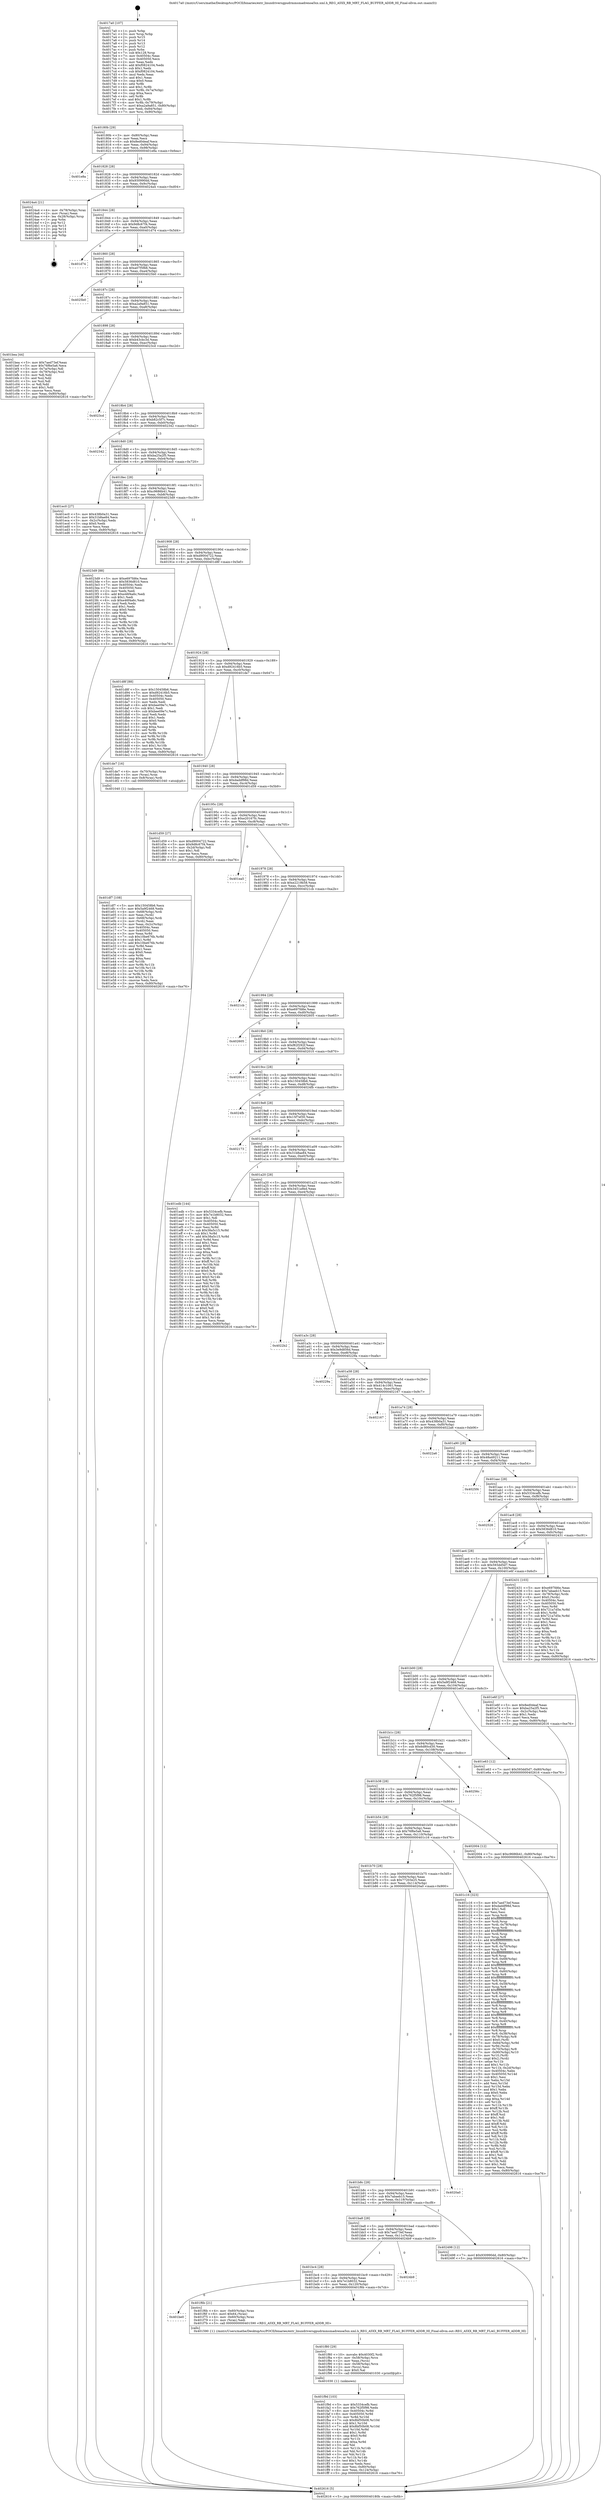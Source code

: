digraph "0x4017a0" {
  label = "0x4017a0 (/mnt/c/Users/mathe/Desktop/tcc/POCII/binaries/extr_linuxdriversgpudrmmsmadrenoa5xx.xml.h_REG_A5XX_RB_MRT_FLAG_BUFFER_ADDR_HI_Final-ollvm.out::main(0))"
  labelloc = "t"
  node[shape=record]

  Entry [label="",width=0.3,height=0.3,shape=circle,fillcolor=black,style=filled]
  "0x40180b" [label="{
     0x40180b [29]\l
     | [instrs]\l
     &nbsp;&nbsp;0x40180b \<+3\>: mov -0x80(%rbp),%eax\l
     &nbsp;&nbsp;0x40180e \<+2\>: mov %eax,%ecx\l
     &nbsp;&nbsp;0x401810 \<+6\>: sub $0x8ed0deaf,%ecx\l
     &nbsp;&nbsp;0x401816 \<+6\>: mov %eax,-0x94(%rbp)\l
     &nbsp;&nbsp;0x40181c \<+6\>: mov %ecx,-0x98(%rbp)\l
     &nbsp;&nbsp;0x401822 \<+6\>: je 0000000000401e8a \<main+0x6ea\>\l
  }"]
  "0x401e8a" [label="{
     0x401e8a\l
  }", style=dashed]
  "0x401828" [label="{
     0x401828 [28]\l
     | [instrs]\l
     &nbsp;&nbsp;0x401828 \<+5\>: jmp 000000000040182d \<main+0x8d\>\l
     &nbsp;&nbsp;0x40182d \<+6\>: mov -0x94(%rbp),%eax\l
     &nbsp;&nbsp;0x401833 \<+5\>: sub $0x930990dd,%eax\l
     &nbsp;&nbsp;0x401838 \<+6\>: mov %eax,-0x9c(%rbp)\l
     &nbsp;&nbsp;0x40183e \<+6\>: je 00000000004024a4 \<main+0xd04\>\l
  }"]
  Exit [label="",width=0.3,height=0.3,shape=circle,fillcolor=black,style=filled,peripheries=2]
  "0x4024a4" [label="{
     0x4024a4 [21]\l
     | [instrs]\l
     &nbsp;&nbsp;0x4024a4 \<+4\>: mov -0x78(%rbp),%rax\l
     &nbsp;&nbsp;0x4024a8 \<+2\>: mov (%rax),%eax\l
     &nbsp;&nbsp;0x4024aa \<+4\>: lea -0x28(%rbp),%rsp\l
     &nbsp;&nbsp;0x4024ae \<+1\>: pop %rbx\l
     &nbsp;&nbsp;0x4024af \<+2\>: pop %r12\l
     &nbsp;&nbsp;0x4024b1 \<+2\>: pop %r13\l
     &nbsp;&nbsp;0x4024b3 \<+2\>: pop %r14\l
     &nbsp;&nbsp;0x4024b5 \<+2\>: pop %r15\l
     &nbsp;&nbsp;0x4024b7 \<+1\>: pop %rbp\l
     &nbsp;&nbsp;0x4024b8 \<+1\>: ret\l
  }"]
  "0x401844" [label="{
     0x401844 [28]\l
     | [instrs]\l
     &nbsp;&nbsp;0x401844 \<+5\>: jmp 0000000000401849 \<main+0xa9\>\l
     &nbsp;&nbsp;0x401849 \<+6\>: mov -0x94(%rbp),%eax\l
     &nbsp;&nbsp;0x40184f \<+5\>: sub $0x9d8c67f4,%eax\l
     &nbsp;&nbsp;0x401854 \<+6\>: mov %eax,-0xa0(%rbp)\l
     &nbsp;&nbsp;0x40185a \<+6\>: je 0000000000401d74 \<main+0x5d4\>\l
  }"]
  "0x401f9d" [label="{
     0x401f9d [103]\l
     | [instrs]\l
     &nbsp;&nbsp;0x401f9d \<+5\>: mov $0x5334cefb,%esi\l
     &nbsp;&nbsp;0x401fa2 \<+5\>: mov $0x762f5f98,%edx\l
     &nbsp;&nbsp;0x401fa7 \<+8\>: mov 0x40504c,%r8d\l
     &nbsp;&nbsp;0x401faf \<+8\>: mov 0x405050,%r9d\l
     &nbsp;&nbsp;0x401fb7 \<+3\>: mov %r8d,%r10d\l
     &nbsp;&nbsp;0x401fba \<+7\>: sub $0x8bf50b08,%r10d\l
     &nbsp;&nbsp;0x401fc1 \<+4\>: sub $0x1,%r10d\l
     &nbsp;&nbsp;0x401fc5 \<+7\>: add $0x8bf50b08,%r10d\l
     &nbsp;&nbsp;0x401fcc \<+4\>: imul %r10d,%r8d\l
     &nbsp;&nbsp;0x401fd0 \<+4\>: and $0x1,%r8d\l
     &nbsp;&nbsp;0x401fd4 \<+4\>: cmp $0x0,%r8d\l
     &nbsp;&nbsp;0x401fd8 \<+4\>: sete %r11b\l
     &nbsp;&nbsp;0x401fdc \<+4\>: cmp $0xa,%r9d\l
     &nbsp;&nbsp;0x401fe0 \<+3\>: setl %bl\l
     &nbsp;&nbsp;0x401fe3 \<+3\>: mov %r11b,%r14b\l
     &nbsp;&nbsp;0x401fe6 \<+3\>: and %bl,%r14b\l
     &nbsp;&nbsp;0x401fe9 \<+3\>: xor %bl,%r11b\l
     &nbsp;&nbsp;0x401fec \<+3\>: or %r11b,%r14b\l
     &nbsp;&nbsp;0x401fef \<+4\>: test $0x1,%r14b\l
     &nbsp;&nbsp;0x401ff3 \<+3\>: cmovne %edx,%esi\l
     &nbsp;&nbsp;0x401ff6 \<+3\>: mov %esi,-0x80(%rbp)\l
     &nbsp;&nbsp;0x401ff9 \<+6\>: mov %eax,-0x124(%rbp)\l
     &nbsp;&nbsp;0x401fff \<+5\>: jmp 0000000000402616 \<main+0xe76\>\l
  }"]
  "0x401d74" [label="{
     0x401d74\l
  }", style=dashed]
  "0x401860" [label="{
     0x401860 [28]\l
     | [instrs]\l
     &nbsp;&nbsp;0x401860 \<+5\>: jmp 0000000000401865 \<main+0xc5\>\l
     &nbsp;&nbsp;0x401865 \<+6\>: mov -0x94(%rbp),%eax\l
     &nbsp;&nbsp;0x40186b \<+5\>: sub $0xa07f5fb6,%eax\l
     &nbsp;&nbsp;0x401870 \<+6\>: mov %eax,-0xa4(%rbp)\l
     &nbsp;&nbsp;0x401876 \<+6\>: je 00000000004025b0 \<main+0xe10\>\l
  }"]
  "0x401f80" [label="{
     0x401f80 [29]\l
     | [instrs]\l
     &nbsp;&nbsp;0x401f80 \<+10\>: movabs $0x4030f2,%rdi\l
     &nbsp;&nbsp;0x401f8a \<+4\>: mov -0x58(%rbp),%rcx\l
     &nbsp;&nbsp;0x401f8e \<+2\>: mov %eax,(%rcx)\l
     &nbsp;&nbsp;0x401f90 \<+4\>: mov -0x58(%rbp),%rcx\l
     &nbsp;&nbsp;0x401f94 \<+2\>: mov (%rcx),%esi\l
     &nbsp;&nbsp;0x401f96 \<+2\>: mov $0x0,%al\l
     &nbsp;&nbsp;0x401f98 \<+5\>: call 0000000000401030 \<printf@plt\>\l
     | [calls]\l
     &nbsp;&nbsp;0x401030 \{1\} (unknown)\l
  }"]
  "0x4025b0" [label="{
     0x4025b0\l
  }", style=dashed]
  "0x40187c" [label="{
     0x40187c [28]\l
     | [instrs]\l
     &nbsp;&nbsp;0x40187c \<+5\>: jmp 0000000000401881 \<main+0xe1\>\l
     &nbsp;&nbsp;0x401881 \<+6\>: mov -0x94(%rbp),%eax\l
     &nbsp;&nbsp;0x401887 \<+5\>: sub $0xa2a9a851,%eax\l
     &nbsp;&nbsp;0x40188c \<+6\>: mov %eax,-0xa8(%rbp)\l
     &nbsp;&nbsp;0x401892 \<+6\>: je 0000000000401bea \<main+0x44a\>\l
  }"]
  "0x401be0" [label="{
     0x401be0\l
  }", style=dashed]
  "0x401bea" [label="{
     0x401bea [44]\l
     | [instrs]\l
     &nbsp;&nbsp;0x401bea \<+5\>: mov $0x7aed73ef,%eax\l
     &nbsp;&nbsp;0x401bef \<+5\>: mov $0x76f6e5a6,%ecx\l
     &nbsp;&nbsp;0x401bf4 \<+3\>: mov -0x7a(%rbp),%dl\l
     &nbsp;&nbsp;0x401bf7 \<+4\>: mov -0x79(%rbp),%sil\l
     &nbsp;&nbsp;0x401bfb \<+3\>: mov %dl,%dil\l
     &nbsp;&nbsp;0x401bfe \<+3\>: and %sil,%dil\l
     &nbsp;&nbsp;0x401c01 \<+3\>: xor %sil,%dl\l
     &nbsp;&nbsp;0x401c04 \<+3\>: or %dl,%dil\l
     &nbsp;&nbsp;0x401c07 \<+4\>: test $0x1,%dil\l
     &nbsp;&nbsp;0x401c0b \<+3\>: cmovne %ecx,%eax\l
     &nbsp;&nbsp;0x401c0e \<+3\>: mov %eax,-0x80(%rbp)\l
     &nbsp;&nbsp;0x401c11 \<+5\>: jmp 0000000000402616 \<main+0xe76\>\l
  }"]
  "0x401898" [label="{
     0x401898 [28]\l
     | [instrs]\l
     &nbsp;&nbsp;0x401898 \<+5\>: jmp 000000000040189d \<main+0xfd\>\l
     &nbsp;&nbsp;0x40189d \<+6\>: mov -0x94(%rbp),%eax\l
     &nbsp;&nbsp;0x4018a3 \<+5\>: sub $0xb43cbc3d,%eax\l
     &nbsp;&nbsp;0x4018a8 \<+6\>: mov %eax,-0xac(%rbp)\l
     &nbsp;&nbsp;0x4018ae \<+6\>: je 00000000004023cd \<main+0xc2d\>\l
  }"]
  "0x402616" [label="{
     0x402616 [5]\l
     | [instrs]\l
     &nbsp;&nbsp;0x402616 \<+5\>: jmp 000000000040180b \<main+0x6b\>\l
  }"]
  "0x4017a0" [label="{
     0x4017a0 [107]\l
     | [instrs]\l
     &nbsp;&nbsp;0x4017a0 \<+1\>: push %rbp\l
     &nbsp;&nbsp;0x4017a1 \<+3\>: mov %rsp,%rbp\l
     &nbsp;&nbsp;0x4017a4 \<+2\>: push %r15\l
     &nbsp;&nbsp;0x4017a6 \<+2\>: push %r14\l
     &nbsp;&nbsp;0x4017a8 \<+2\>: push %r13\l
     &nbsp;&nbsp;0x4017aa \<+2\>: push %r12\l
     &nbsp;&nbsp;0x4017ac \<+1\>: push %rbx\l
     &nbsp;&nbsp;0x4017ad \<+7\>: sub $0x128,%rsp\l
     &nbsp;&nbsp;0x4017b4 \<+7\>: mov 0x40504c,%eax\l
     &nbsp;&nbsp;0x4017bb \<+7\>: mov 0x405050,%ecx\l
     &nbsp;&nbsp;0x4017c2 \<+2\>: mov %eax,%edx\l
     &nbsp;&nbsp;0x4017c4 \<+6\>: add $0xf0824104,%edx\l
     &nbsp;&nbsp;0x4017ca \<+3\>: sub $0x1,%edx\l
     &nbsp;&nbsp;0x4017cd \<+6\>: sub $0xf0824104,%edx\l
     &nbsp;&nbsp;0x4017d3 \<+3\>: imul %edx,%eax\l
     &nbsp;&nbsp;0x4017d6 \<+3\>: and $0x1,%eax\l
     &nbsp;&nbsp;0x4017d9 \<+3\>: cmp $0x0,%eax\l
     &nbsp;&nbsp;0x4017dc \<+4\>: sete %r8b\l
     &nbsp;&nbsp;0x4017e0 \<+4\>: and $0x1,%r8b\l
     &nbsp;&nbsp;0x4017e4 \<+4\>: mov %r8b,-0x7a(%rbp)\l
     &nbsp;&nbsp;0x4017e8 \<+3\>: cmp $0xa,%ecx\l
     &nbsp;&nbsp;0x4017eb \<+4\>: setl %r8b\l
     &nbsp;&nbsp;0x4017ef \<+4\>: and $0x1,%r8b\l
     &nbsp;&nbsp;0x4017f3 \<+4\>: mov %r8b,-0x79(%rbp)\l
     &nbsp;&nbsp;0x4017f7 \<+7\>: movl $0xa2a9a851,-0x80(%rbp)\l
     &nbsp;&nbsp;0x4017fe \<+6\>: mov %edi,-0x84(%rbp)\l
     &nbsp;&nbsp;0x401804 \<+7\>: mov %rsi,-0x90(%rbp)\l
  }"]
  "0x401f6b" [label="{
     0x401f6b [21]\l
     | [instrs]\l
     &nbsp;&nbsp;0x401f6b \<+4\>: mov -0x60(%rbp),%rax\l
     &nbsp;&nbsp;0x401f6f \<+6\>: movl $0x64,(%rax)\l
     &nbsp;&nbsp;0x401f75 \<+4\>: mov -0x60(%rbp),%rax\l
     &nbsp;&nbsp;0x401f79 \<+2\>: mov (%rax),%edi\l
     &nbsp;&nbsp;0x401f7b \<+5\>: call 0000000000401590 \<REG_A5XX_RB_MRT_FLAG_BUFFER_ADDR_HI\>\l
     | [calls]\l
     &nbsp;&nbsp;0x401590 \{1\} (/mnt/c/Users/mathe/Desktop/tcc/POCII/binaries/extr_linuxdriversgpudrmmsmadrenoa5xx.xml.h_REG_A5XX_RB_MRT_FLAG_BUFFER_ADDR_HI_Final-ollvm.out::REG_A5XX_RB_MRT_FLAG_BUFFER_ADDR_HI)\l
  }"]
  "0x4023cd" [label="{
     0x4023cd\l
  }", style=dashed]
  "0x4018b4" [label="{
     0x4018b4 [28]\l
     | [instrs]\l
     &nbsp;&nbsp;0x4018b4 \<+5\>: jmp 00000000004018b9 \<main+0x119\>\l
     &nbsp;&nbsp;0x4018b9 \<+6\>: mov -0x94(%rbp),%eax\l
     &nbsp;&nbsp;0x4018bf \<+5\>: sub $0xb82c5f7c,%eax\l
     &nbsp;&nbsp;0x4018c4 \<+6\>: mov %eax,-0xb0(%rbp)\l
     &nbsp;&nbsp;0x4018ca \<+6\>: je 0000000000402342 \<main+0xba2\>\l
  }"]
  "0x401bc4" [label="{
     0x401bc4 [28]\l
     | [instrs]\l
     &nbsp;&nbsp;0x401bc4 \<+5\>: jmp 0000000000401bc9 \<main+0x429\>\l
     &nbsp;&nbsp;0x401bc9 \<+6\>: mov -0x94(%rbp),%eax\l
     &nbsp;&nbsp;0x401bcf \<+5\>: sub $0x7e1b8032,%eax\l
     &nbsp;&nbsp;0x401bd4 \<+6\>: mov %eax,-0x120(%rbp)\l
     &nbsp;&nbsp;0x401bda \<+6\>: je 0000000000401f6b \<main+0x7cb\>\l
  }"]
  "0x402342" [label="{
     0x402342\l
  }", style=dashed]
  "0x4018d0" [label="{
     0x4018d0 [28]\l
     | [instrs]\l
     &nbsp;&nbsp;0x4018d0 \<+5\>: jmp 00000000004018d5 \<main+0x135\>\l
     &nbsp;&nbsp;0x4018d5 \<+6\>: mov -0x94(%rbp),%eax\l
     &nbsp;&nbsp;0x4018db \<+5\>: sub $0xba25a2f5,%eax\l
     &nbsp;&nbsp;0x4018e0 \<+6\>: mov %eax,-0xb4(%rbp)\l
     &nbsp;&nbsp;0x4018e6 \<+6\>: je 0000000000401ec0 \<main+0x720\>\l
  }"]
  "0x4024b9" [label="{
     0x4024b9\l
  }", style=dashed]
  "0x401ec0" [label="{
     0x401ec0 [27]\l
     | [instrs]\l
     &nbsp;&nbsp;0x401ec0 \<+5\>: mov $0x438b0a31,%eax\l
     &nbsp;&nbsp;0x401ec5 \<+5\>: mov $0x31b8ae84,%ecx\l
     &nbsp;&nbsp;0x401eca \<+3\>: mov -0x2c(%rbp),%edx\l
     &nbsp;&nbsp;0x401ecd \<+3\>: cmp $0x0,%edx\l
     &nbsp;&nbsp;0x401ed0 \<+3\>: cmove %ecx,%eax\l
     &nbsp;&nbsp;0x401ed3 \<+3\>: mov %eax,-0x80(%rbp)\l
     &nbsp;&nbsp;0x401ed6 \<+5\>: jmp 0000000000402616 \<main+0xe76\>\l
  }"]
  "0x4018ec" [label="{
     0x4018ec [28]\l
     | [instrs]\l
     &nbsp;&nbsp;0x4018ec \<+5\>: jmp 00000000004018f1 \<main+0x151\>\l
     &nbsp;&nbsp;0x4018f1 \<+6\>: mov -0x94(%rbp),%eax\l
     &nbsp;&nbsp;0x4018f7 \<+5\>: sub $0xc9686b41,%eax\l
     &nbsp;&nbsp;0x4018fc \<+6\>: mov %eax,-0xb8(%rbp)\l
     &nbsp;&nbsp;0x401902 \<+6\>: je 00000000004023d9 \<main+0xc39\>\l
  }"]
  "0x401ba8" [label="{
     0x401ba8 [28]\l
     | [instrs]\l
     &nbsp;&nbsp;0x401ba8 \<+5\>: jmp 0000000000401bad \<main+0x40d\>\l
     &nbsp;&nbsp;0x401bad \<+6\>: mov -0x94(%rbp),%eax\l
     &nbsp;&nbsp;0x401bb3 \<+5\>: sub $0x7aed73ef,%eax\l
     &nbsp;&nbsp;0x401bb8 \<+6\>: mov %eax,-0x11c(%rbp)\l
     &nbsp;&nbsp;0x401bbe \<+6\>: je 00000000004024b9 \<main+0xd19\>\l
  }"]
  "0x4023d9" [label="{
     0x4023d9 [88]\l
     | [instrs]\l
     &nbsp;&nbsp;0x4023d9 \<+5\>: mov $0xe697fd6e,%eax\l
     &nbsp;&nbsp;0x4023de \<+5\>: mov $0x5836d810,%ecx\l
     &nbsp;&nbsp;0x4023e3 \<+7\>: mov 0x40504c,%edx\l
     &nbsp;&nbsp;0x4023ea \<+7\>: mov 0x405050,%esi\l
     &nbsp;&nbsp;0x4023f1 \<+2\>: mov %edx,%edi\l
     &nbsp;&nbsp;0x4023f3 \<+6\>: add $0xe46f4a6c,%edi\l
     &nbsp;&nbsp;0x4023f9 \<+3\>: sub $0x1,%edi\l
     &nbsp;&nbsp;0x4023fc \<+6\>: sub $0xe46f4a6c,%edi\l
     &nbsp;&nbsp;0x402402 \<+3\>: imul %edi,%edx\l
     &nbsp;&nbsp;0x402405 \<+3\>: and $0x1,%edx\l
     &nbsp;&nbsp;0x402408 \<+3\>: cmp $0x0,%edx\l
     &nbsp;&nbsp;0x40240b \<+4\>: sete %r8b\l
     &nbsp;&nbsp;0x40240f \<+3\>: cmp $0xa,%esi\l
     &nbsp;&nbsp;0x402412 \<+4\>: setl %r9b\l
     &nbsp;&nbsp;0x402416 \<+3\>: mov %r8b,%r10b\l
     &nbsp;&nbsp;0x402419 \<+3\>: and %r9b,%r10b\l
     &nbsp;&nbsp;0x40241c \<+3\>: xor %r9b,%r8b\l
     &nbsp;&nbsp;0x40241f \<+3\>: or %r8b,%r10b\l
     &nbsp;&nbsp;0x402422 \<+4\>: test $0x1,%r10b\l
     &nbsp;&nbsp;0x402426 \<+3\>: cmovne %ecx,%eax\l
     &nbsp;&nbsp;0x402429 \<+3\>: mov %eax,-0x80(%rbp)\l
     &nbsp;&nbsp;0x40242c \<+5\>: jmp 0000000000402616 \<main+0xe76\>\l
  }"]
  "0x401908" [label="{
     0x401908 [28]\l
     | [instrs]\l
     &nbsp;&nbsp;0x401908 \<+5\>: jmp 000000000040190d \<main+0x16d\>\l
     &nbsp;&nbsp;0x40190d \<+6\>: mov -0x94(%rbp),%eax\l
     &nbsp;&nbsp;0x401913 \<+5\>: sub $0xd9004722,%eax\l
     &nbsp;&nbsp;0x401918 \<+6\>: mov %eax,-0xbc(%rbp)\l
     &nbsp;&nbsp;0x40191e \<+6\>: je 0000000000401d8f \<main+0x5ef\>\l
  }"]
  "0x402498" [label="{
     0x402498 [12]\l
     | [instrs]\l
     &nbsp;&nbsp;0x402498 \<+7\>: movl $0x930990dd,-0x80(%rbp)\l
     &nbsp;&nbsp;0x40249f \<+5\>: jmp 0000000000402616 \<main+0xe76\>\l
  }"]
  "0x401d8f" [label="{
     0x401d8f [88]\l
     | [instrs]\l
     &nbsp;&nbsp;0x401d8f \<+5\>: mov $0x150458b6,%eax\l
     &nbsp;&nbsp;0x401d94 \<+5\>: mov $0xd92416b5,%ecx\l
     &nbsp;&nbsp;0x401d99 \<+7\>: mov 0x40504c,%edx\l
     &nbsp;&nbsp;0x401da0 \<+7\>: mov 0x405050,%esi\l
     &nbsp;&nbsp;0x401da7 \<+2\>: mov %edx,%edi\l
     &nbsp;&nbsp;0x401da9 \<+6\>: add $0xbee09e7c,%edi\l
     &nbsp;&nbsp;0x401daf \<+3\>: sub $0x1,%edi\l
     &nbsp;&nbsp;0x401db2 \<+6\>: sub $0xbee09e7c,%edi\l
     &nbsp;&nbsp;0x401db8 \<+3\>: imul %edi,%edx\l
     &nbsp;&nbsp;0x401dbb \<+3\>: and $0x1,%edx\l
     &nbsp;&nbsp;0x401dbe \<+3\>: cmp $0x0,%edx\l
     &nbsp;&nbsp;0x401dc1 \<+4\>: sete %r8b\l
     &nbsp;&nbsp;0x401dc5 \<+3\>: cmp $0xa,%esi\l
     &nbsp;&nbsp;0x401dc8 \<+4\>: setl %r9b\l
     &nbsp;&nbsp;0x401dcc \<+3\>: mov %r8b,%r10b\l
     &nbsp;&nbsp;0x401dcf \<+3\>: and %r9b,%r10b\l
     &nbsp;&nbsp;0x401dd2 \<+3\>: xor %r9b,%r8b\l
     &nbsp;&nbsp;0x401dd5 \<+3\>: or %r8b,%r10b\l
     &nbsp;&nbsp;0x401dd8 \<+4\>: test $0x1,%r10b\l
     &nbsp;&nbsp;0x401ddc \<+3\>: cmovne %ecx,%eax\l
     &nbsp;&nbsp;0x401ddf \<+3\>: mov %eax,-0x80(%rbp)\l
     &nbsp;&nbsp;0x401de2 \<+5\>: jmp 0000000000402616 \<main+0xe76\>\l
  }"]
  "0x401924" [label="{
     0x401924 [28]\l
     | [instrs]\l
     &nbsp;&nbsp;0x401924 \<+5\>: jmp 0000000000401929 \<main+0x189\>\l
     &nbsp;&nbsp;0x401929 \<+6\>: mov -0x94(%rbp),%eax\l
     &nbsp;&nbsp;0x40192f \<+5\>: sub $0xd92416b5,%eax\l
     &nbsp;&nbsp;0x401934 \<+6\>: mov %eax,-0xc0(%rbp)\l
     &nbsp;&nbsp;0x40193a \<+6\>: je 0000000000401de7 \<main+0x647\>\l
  }"]
  "0x401b8c" [label="{
     0x401b8c [28]\l
     | [instrs]\l
     &nbsp;&nbsp;0x401b8c \<+5\>: jmp 0000000000401b91 \<main+0x3f1\>\l
     &nbsp;&nbsp;0x401b91 \<+6\>: mov -0x94(%rbp),%eax\l
     &nbsp;&nbsp;0x401b97 \<+5\>: sub $0x7abaeb15,%eax\l
     &nbsp;&nbsp;0x401b9c \<+6\>: mov %eax,-0x118(%rbp)\l
     &nbsp;&nbsp;0x401ba2 \<+6\>: je 0000000000402498 \<main+0xcf8\>\l
  }"]
  "0x401de7" [label="{
     0x401de7 [16]\l
     | [instrs]\l
     &nbsp;&nbsp;0x401de7 \<+4\>: mov -0x70(%rbp),%rax\l
     &nbsp;&nbsp;0x401deb \<+3\>: mov (%rax),%rax\l
     &nbsp;&nbsp;0x401dee \<+4\>: mov 0x8(%rax),%rdi\l
     &nbsp;&nbsp;0x401df2 \<+5\>: call 0000000000401040 \<atoi@plt\>\l
     | [calls]\l
     &nbsp;&nbsp;0x401040 \{1\} (unknown)\l
  }"]
  "0x401940" [label="{
     0x401940 [28]\l
     | [instrs]\l
     &nbsp;&nbsp;0x401940 \<+5\>: jmp 0000000000401945 \<main+0x1a5\>\l
     &nbsp;&nbsp;0x401945 \<+6\>: mov -0x94(%rbp),%eax\l
     &nbsp;&nbsp;0x40194b \<+5\>: sub $0xdaddf98d,%eax\l
     &nbsp;&nbsp;0x401950 \<+6\>: mov %eax,-0xc4(%rbp)\l
     &nbsp;&nbsp;0x401956 \<+6\>: je 0000000000401d59 \<main+0x5b9\>\l
  }"]
  "0x4020a0" [label="{
     0x4020a0\l
  }", style=dashed]
  "0x401d59" [label="{
     0x401d59 [27]\l
     | [instrs]\l
     &nbsp;&nbsp;0x401d59 \<+5\>: mov $0xd9004722,%eax\l
     &nbsp;&nbsp;0x401d5e \<+5\>: mov $0x9d8c67f4,%ecx\l
     &nbsp;&nbsp;0x401d63 \<+3\>: mov -0x2d(%rbp),%dl\l
     &nbsp;&nbsp;0x401d66 \<+3\>: test $0x1,%dl\l
     &nbsp;&nbsp;0x401d69 \<+3\>: cmovne %ecx,%eax\l
     &nbsp;&nbsp;0x401d6c \<+3\>: mov %eax,-0x80(%rbp)\l
     &nbsp;&nbsp;0x401d6f \<+5\>: jmp 0000000000402616 \<main+0xe76\>\l
  }"]
  "0x40195c" [label="{
     0x40195c [28]\l
     | [instrs]\l
     &nbsp;&nbsp;0x40195c \<+5\>: jmp 0000000000401961 \<main+0x1c1\>\l
     &nbsp;&nbsp;0x401961 \<+6\>: mov -0x94(%rbp),%eax\l
     &nbsp;&nbsp;0x401967 \<+5\>: sub $0xe20167fc,%eax\l
     &nbsp;&nbsp;0x40196c \<+6\>: mov %eax,-0xc8(%rbp)\l
     &nbsp;&nbsp;0x401972 \<+6\>: je 0000000000401ea5 \<main+0x705\>\l
  }"]
  "0x401df7" [label="{
     0x401df7 [108]\l
     | [instrs]\l
     &nbsp;&nbsp;0x401df7 \<+5\>: mov $0x150458b6,%ecx\l
     &nbsp;&nbsp;0x401dfc \<+5\>: mov $0x5a9f2468,%edx\l
     &nbsp;&nbsp;0x401e01 \<+4\>: mov -0x68(%rbp),%rdi\l
     &nbsp;&nbsp;0x401e05 \<+2\>: mov %eax,(%rdi)\l
     &nbsp;&nbsp;0x401e07 \<+4\>: mov -0x68(%rbp),%rdi\l
     &nbsp;&nbsp;0x401e0b \<+2\>: mov (%rdi),%eax\l
     &nbsp;&nbsp;0x401e0d \<+3\>: mov %eax,-0x2c(%rbp)\l
     &nbsp;&nbsp;0x401e10 \<+7\>: mov 0x40504c,%eax\l
     &nbsp;&nbsp;0x401e17 \<+7\>: mov 0x405050,%esi\l
     &nbsp;&nbsp;0x401e1e \<+3\>: mov %eax,%r8d\l
     &nbsp;&nbsp;0x401e21 \<+7\>: sub $0x10be676b,%r8d\l
     &nbsp;&nbsp;0x401e28 \<+4\>: sub $0x1,%r8d\l
     &nbsp;&nbsp;0x401e2c \<+7\>: add $0x10be676b,%r8d\l
     &nbsp;&nbsp;0x401e33 \<+4\>: imul %r8d,%eax\l
     &nbsp;&nbsp;0x401e37 \<+3\>: and $0x1,%eax\l
     &nbsp;&nbsp;0x401e3a \<+3\>: cmp $0x0,%eax\l
     &nbsp;&nbsp;0x401e3d \<+4\>: sete %r9b\l
     &nbsp;&nbsp;0x401e41 \<+3\>: cmp $0xa,%esi\l
     &nbsp;&nbsp;0x401e44 \<+4\>: setl %r10b\l
     &nbsp;&nbsp;0x401e48 \<+3\>: mov %r9b,%r11b\l
     &nbsp;&nbsp;0x401e4b \<+3\>: and %r10b,%r11b\l
     &nbsp;&nbsp;0x401e4e \<+3\>: xor %r10b,%r9b\l
     &nbsp;&nbsp;0x401e51 \<+3\>: or %r9b,%r11b\l
     &nbsp;&nbsp;0x401e54 \<+4\>: test $0x1,%r11b\l
     &nbsp;&nbsp;0x401e58 \<+3\>: cmovne %edx,%ecx\l
     &nbsp;&nbsp;0x401e5b \<+3\>: mov %ecx,-0x80(%rbp)\l
     &nbsp;&nbsp;0x401e5e \<+5\>: jmp 0000000000402616 \<main+0xe76\>\l
  }"]
  "0x401ea5" [label="{
     0x401ea5\l
  }", style=dashed]
  "0x401978" [label="{
     0x401978 [28]\l
     | [instrs]\l
     &nbsp;&nbsp;0x401978 \<+5\>: jmp 000000000040197d \<main+0x1dd\>\l
     &nbsp;&nbsp;0x40197d \<+6\>: mov -0x94(%rbp),%eax\l
     &nbsp;&nbsp;0x401983 \<+5\>: sub $0xe2219b58,%eax\l
     &nbsp;&nbsp;0x401988 \<+6\>: mov %eax,-0xcc(%rbp)\l
     &nbsp;&nbsp;0x40198e \<+6\>: je 00000000004021cb \<main+0xa2b\>\l
  }"]
  "0x401b70" [label="{
     0x401b70 [28]\l
     | [instrs]\l
     &nbsp;&nbsp;0x401b70 \<+5\>: jmp 0000000000401b75 \<main+0x3d5\>\l
     &nbsp;&nbsp;0x401b75 \<+6\>: mov -0x94(%rbp),%eax\l
     &nbsp;&nbsp;0x401b7b \<+5\>: sub $0x77203e25,%eax\l
     &nbsp;&nbsp;0x401b80 \<+6\>: mov %eax,-0x114(%rbp)\l
     &nbsp;&nbsp;0x401b86 \<+6\>: je 00000000004020a0 \<main+0x900\>\l
  }"]
  "0x4021cb" [label="{
     0x4021cb\l
  }", style=dashed]
  "0x401994" [label="{
     0x401994 [28]\l
     | [instrs]\l
     &nbsp;&nbsp;0x401994 \<+5\>: jmp 0000000000401999 \<main+0x1f9\>\l
     &nbsp;&nbsp;0x401999 \<+6\>: mov -0x94(%rbp),%eax\l
     &nbsp;&nbsp;0x40199f \<+5\>: sub $0xe697fd6e,%eax\l
     &nbsp;&nbsp;0x4019a4 \<+6\>: mov %eax,-0xd0(%rbp)\l
     &nbsp;&nbsp;0x4019aa \<+6\>: je 0000000000402605 \<main+0xe65\>\l
  }"]
  "0x401c16" [label="{
     0x401c16 [323]\l
     | [instrs]\l
     &nbsp;&nbsp;0x401c16 \<+5\>: mov $0x7aed73ef,%eax\l
     &nbsp;&nbsp;0x401c1b \<+5\>: mov $0xdaddf98d,%ecx\l
     &nbsp;&nbsp;0x401c20 \<+2\>: mov $0x1,%dl\l
     &nbsp;&nbsp;0x401c22 \<+2\>: xor %esi,%esi\l
     &nbsp;&nbsp;0x401c24 \<+3\>: mov %rsp,%rdi\l
     &nbsp;&nbsp;0x401c27 \<+4\>: add $0xfffffffffffffff0,%rdi\l
     &nbsp;&nbsp;0x401c2b \<+3\>: mov %rdi,%rsp\l
     &nbsp;&nbsp;0x401c2e \<+4\>: mov %rdi,-0x78(%rbp)\l
     &nbsp;&nbsp;0x401c32 \<+3\>: mov %rsp,%rdi\l
     &nbsp;&nbsp;0x401c35 \<+4\>: add $0xfffffffffffffff0,%rdi\l
     &nbsp;&nbsp;0x401c39 \<+3\>: mov %rdi,%rsp\l
     &nbsp;&nbsp;0x401c3c \<+3\>: mov %rsp,%r8\l
     &nbsp;&nbsp;0x401c3f \<+4\>: add $0xfffffffffffffff0,%r8\l
     &nbsp;&nbsp;0x401c43 \<+3\>: mov %r8,%rsp\l
     &nbsp;&nbsp;0x401c46 \<+4\>: mov %r8,-0x70(%rbp)\l
     &nbsp;&nbsp;0x401c4a \<+3\>: mov %rsp,%r8\l
     &nbsp;&nbsp;0x401c4d \<+4\>: add $0xfffffffffffffff0,%r8\l
     &nbsp;&nbsp;0x401c51 \<+3\>: mov %r8,%rsp\l
     &nbsp;&nbsp;0x401c54 \<+4\>: mov %r8,-0x68(%rbp)\l
     &nbsp;&nbsp;0x401c58 \<+3\>: mov %rsp,%r8\l
     &nbsp;&nbsp;0x401c5b \<+4\>: add $0xfffffffffffffff0,%r8\l
     &nbsp;&nbsp;0x401c5f \<+3\>: mov %r8,%rsp\l
     &nbsp;&nbsp;0x401c62 \<+4\>: mov %r8,-0x60(%rbp)\l
     &nbsp;&nbsp;0x401c66 \<+3\>: mov %rsp,%r8\l
     &nbsp;&nbsp;0x401c69 \<+4\>: add $0xfffffffffffffff0,%r8\l
     &nbsp;&nbsp;0x401c6d \<+3\>: mov %r8,%rsp\l
     &nbsp;&nbsp;0x401c70 \<+4\>: mov %r8,-0x58(%rbp)\l
     &nbsp;&nbsp;0x401c74 \<+3\>: mov %rsp,%r8\l
     &nbsp;&nbsp;0x401c77 \<+4\>: add $0xfffffffffffffff0,%r8\l
     &nbsp;&nbsp;0x401c7b \<+3\>: mov %r8,%rsp\l
     &nbsp;&nbsp;0x401c7e \<+4\>: mov %r8,-0x50(%rbp)\l
     &nbsp;&nbsp;0x401c82 \<+3\>: mov %rsp,%r8\l
     &nbsp;&nbsp;0x401c85 \<+4\>: add $0xfffffffffffffff0,%r8\l
     &nbsp;&nbsp;0x401c89 \<+3\>: mov %r8,%rsp\l
     &nbsp;&nbsp;0x401c8c \<+4\>: mov %r8,-0x48(%rbp)\l
     &nbsp;&nbsp;0x401c90 \<+3\>: mov %rsp,%r8\l
     &nbsp;&nbsp;0x401c93 \<+4\>: add $0xfffffffffffffff0,%r8\l
     &nbsp;&nbsp;0x401c97 \<+3\>: mov %r8,%rsp\l
     &nbsp;&nbsp;0x401c9a \<+4\>: mov %r8,-0x40(%rbp)\l
     &nbsp;&nbsp;0x401c9e \<+3\>: mov %rsp,%r8\l
     &nbsp;&nbsp;0x401ca1 \<+4\>: add $0xfffffffffffffff0,%r8\l
     &nbsp;&nbsp;0x401ca5 \<+3\>: mov %r8,%rsp\l
     &nbsp;&nbsp;0x401ca8 \<+4\>: mov %r8,-0x38(%rbp)\l
     &nbsp;&nbsp;0x401cac \<+4\>: mov -0x78(%rbp),%r8\l
     &nbsp;&nbsp;0x401cb0 \<+7\>: movl $0x0,(%r8)\l
     &nbsp;&nbsp;0x401cb7 \<+7\>: mov -0x84(%rbp),%r9d\l
     &nbsp;&nbsp;0x401cbe \<+3\>: mov %r9d,(%rdi)\l
     &nbsp;&nbsp;0x401cc1 \<+4\>: mov -0x70(%rbp),%r8\l
     &nbsp;&nbsp;0x401cc5 \<+7\>: mov -0x90(%rbp),%r10\l
     &nbsp;&nbsp;0x401ccc \<+3\>: mov %r10,(%r8)\l
     &nbsp;&nbsp;0x401ccf \<+3\>: cmpl $0x2,(%rdi)\l
     &nbsp;&nbsp;0x401cd2 \<+4\>: setne %r11b\l
     &nbsp;&nbsp;0x401cd6 \<+4\>: and $0x1,%r11b\l
     &nbsp;&nbsp;0x401cda \<+4\>: mov %r11b,-0x2d(%rbp)\l
     &nbsp;&nbsp;0x401cde \<+7\>: mov 0x40504c,%ebx\l
     &nbsp;&nbsp;0x401ce5 \<+8\>: mov 0x405050,%r14d\l
     &nbsp;&nbsp;0x401ced \<+3\>: sub $0x1,%esi\l
     &nbsp;&nbsp;0x401cf0 \<+3\>: mov %ebx,%r15d\l
     &nbsp;&nbsp;0x401cf3 \<+3\>: add %esi,%r15d\l
     &nbsp;&nbsp;0x401cf6 \<+4\>: imul %r15d,%ebx\l
     &nbsp;&nbsp;0x401cfa \<+3\>: and $0x1,%ebx\l
     &nbsp;&nbsp;0x401cfd \<+3\>: cmp $0x0,%ebx\l
     &nbsp;&nbsp;0x401d00 \<+4\>: sete %r11b\l
     &nbsp;&nbsp;0x401d04 \<+4\>: cmp $0xa,%r14d\l
     &nbsp;&nbsp;0x401d08 \<+4\>: setl %r12b\l
     &nbsp;&nbsp;0x401d0c \<+3\>: mov %r11b,%r13b\l
     &nbsp;&nbsp;0x401d0f \<+4\>: xor $0xff,%r13b\l
     &nbsp;&nbsp;0x401d13 \<+3\>: mov %r12b,%sil\l
     &nbsp;&nbsp;0x401d16 \<+4\>: xor $0xff,%sil\l
     &nbsp;&nbsp;0x401d1a \<+3\>: xor $0x1,%dl\l
     &nbsp;&nbsp;0x401d1d \<+3\>: mov %r13b,%dil\l
     &nbsp;&nbsp;0x401d20 \<+4\>: and $0xff,%dil\l
     &nbsp;&nbsp;0x401d24 \<+3\>: and %dl,%r11b\l
     &nbsp;&nbsp;0x401d27 \<+3\>: mov %sil,%r8b\l
     &nbsp;&nbsp;0x401d2a \<+4\>: and $0xff,%r8b\l
     &nbsp;&nbsp;0x401d2e \<+3\>: and %dl,%r12b\l
     &nbsp;&nbsp;0x401d31 \<+3\>: or %r11b,%dil\l
     &nbsp;&nbsp;0x401d34 \<+3\>: or %r12b,%r8b\l
     &nbsp;&nbsp;0x401d37 \<+3\>: xor %r8b,%dil\l
     &nbsp;&nbsp;0x401d3a \<+3\>: or %sil,%r13b\l
     &nbsp;&nbsp;0x401d3d \<+4\>: xor $0xff,%r13b\l
     &nbsp;&nbsp;0x401d41 \<+3\>: or $0x1,%dl\l
     &nbsp;&nbsp;0x401d44 \<+3\>: and %dl,%r13b\l
     &nbsp;&nbsp;0x401d47 \<+3\>: or %r13b,%dil\l
     &nbsp;&nbsp;0x401d4a \<+4\>: test $0x1,%dil\l
     &nbsp;&nbsp;0x401d4e \<+3\>: cmovne %ecx,%eax\l
     &nbsp;&nbsp;0x401d51 \<+3\>: mov %eax,-0x80(%rbp)\l
     &nbsp;&nbsp;0x401d54 \<+5\>: jmp 0000000000402616 \<main+0xe76\>\l
  }"]
  "0x402605" [label="{
     0x402605\l
  }", style=dashed]
  "0x4019b0" [label="{
     0x4019b0 [28]\l
     | [instrs]\l
     &nbsp;&nbsp;0x4019b0 \<+5\>: jmp 00000000004019b5 \<main+0x215\>\l
     &nbsp;&nbsp;0x4019b5 \<+6\>: mov -0x94(%rbp),%eax\l
     &nbsp;&nbsp;0x4019bb \<+5\>: sub $0xf82f292f,%eax\l
     &nbsp;&nbsp;0x4019c0 \<+6\>: mov %eax,-0xd4(%rbp)\l
     &nbsp;&nbsp;0x4019c6 \<+6\>: je 0000000000402010 \<main+0x870\>\l
  }"]
  "0x401b54" [label="{
     0x401b54 [28]\l
     | [instrs]\l
     &nbsp;&nbsp;0x401b54 \<+5\>: jmp 0000000000401b59 \<main+0x3b9\>\l
     &nbsp;&nbsp;0x401b59 \<+6\>: mov -0x94(%rbp),%eax\l
     &nbsp;&nbsp;0x401b5f \<+5\>: sub $0x76f6e5a6,%eax\l
     &nbsp;&nbsp;0x401b64 \<+6\>: mov %eax,-0x110(%rbp)\l
     &nbsp;&nbsp;0x401b6a \<+6\>: je 0000000000401c16 \<main+0x476\>\l
  }"]
  "0x402010" [label="{
     0x402010\l
  }", style=dashed]
  "0x4019cc" [label="{
     0x4019cc [28]\l
     | [instrs]\l
     &nbsp;&nbsp;0x4019cc \<+5\>: jmp 00000000004019d1 \<main+0x231\>\l
     &nbsp;&nbsp;0x4019d1 \<+6\>: mov -0x94(%rbp),%eax\l
     &nbsp;&nbsp;0x4019d7 \<+5\>: sub $0x150458b6,%eax\l
     &nbsp;&nbsp;0x4019dc \<+6\>: mov %eax,-0xd8(%rbp)\l
     &nbsp;&nbsp;0x4019e2 \<+6\>: je 00000000004024fb \<main+0xd5b\>\l
  }"]
  "0x402004" [label="{
     0x402004 [12]\l
     | [instrs]\l
     &nbsp;&nbsp;0x402004 \<+7\>: movl $0xc9686b41,-0x80(%rbp)\l
     &nbsp;&nbsp;0x40200b \<+5\>: jmp 0000000000402616 \<main+0xe76\>\l
  }"]
  "0x4024fb" [label="{
     0x4024fb\l
  }", style=dashed]
  "0x4019e8" [label="{
     0x4019e8 [28]\l
     | [instrs]\l
     &nbsp;&nbsp;0x4019e8 \<+5\>: jmp 00000000004019ed \<main+0x24d\>\l
     &nbsp;&nbsp;0x4019ed \<+6\>: mov -0x94(%rbp),%eax\l
     &nbsp;&nbsp;0x4019f3 \<+5\>: sub $0x15f7ef30,%eax\l
     &nbsp;&nbsp;0x4019f8 \<+6\>: mov %eax,-0xdc(%rbp)\l
     &nbsp;&nbsp;0x4019fe \<+6\>: je 0000000000402173 \<main+0x9d3\>\l
  }"]
  "0x401b38" [label="{
     0x401b38 [28]\l
     | [instrs]\l
     &nbsp;&nbsp;0x401b38 \<+5\>: jmp 0000000000401b3d \<main+0x39d\>\l
     &nbsp;&nbsp;0x401b3d \<+6\>: mov -0x94(%rbp),%eax\l
     &nbsp;&nbsp;0x401b43 \<+5\>: sub $0x762f5f98,%eax\l
     &nbsp;&nbsp;0x401b48 \<+6\>: mov %eax,-0x10c(%rbp)\l
     &nbsp;&nbsp;0x401b4e \<+6\>: je 0000000000402004 \<main+0x864\>\l
  }"]
  "0x402173" [label="{
     0x402173\l
  }", style=dashed]
  "0x401a04" [label="{
     0x401a04 [28]\l
     | [instrs]\l
     &nbsp;&nbsp;0x401a04 \<+5\>: jmp 0000000000401a09 \<main+0x269\>\l
     &nbsp;&nbsp;0x401a09 \<+6\>: mov -0x94(%rbp),%eax\l
     &nbsp;&nbsp;0x401a0f \<+5\>: sub $0x31b8ae84,%eax\l
     &nbsp;&nbsp;0x401a14 \<+6\>: mov %eax,-0xe0(%rbp)\l
     &nbsp;&nbsp;0x401a1a \<+6\>: je 0000000000401edb \<main+0x73b\>\l
  }"]
  "0x40256c" [label="{
     0x40256c\l
  }", style=dashed]
  "0x401edb" [label="{
     0x401edb [144]\l
     | [instrs]\l
     &nbsp;&nbsp;0x401edb \<+5\>: mov $0x5334cefb,%eax\l
     &nbsp;&nbsp;0x401ee0 \<+5\>: mov $0x7e1b8032,%ecx\l
     &nbsp;&nbsp;0x401ee5 \<+2\>: mov $0x1,%dl\l
     &nbsp;&nbsp;0x401ee7 \<+7\>: mov 0x40504c,%esi\l
     &nbsp;&nbsp;0x401eee \<+7\>: mov 0x405050,%edi\l
     &nbsp;&nbsp;0x401ef5 \<+3\>: mov %esi,%r8d\l
     &nbsp;&nbsp;0x401ef8 \<+7\>: sub $0x38a5c15,%r8d\l
     &nbsp;&nbsp;0x401eff \<+4\>: sub $0x1,%r8d\l
     &nbsp;&nbsp;0x401f03 \<+7\>: add $0x38a5c15,%r8d\l
     &nbsp;&nbsp;0x401f0a \<+4\>: imul %r8d,%esi\l
     &nbsp;&nbsp;0x401f0e \<+3\>: and $0x1,%esi\l
     &nbsp;&nbsp;0x401f11 \<+3\>: cmp $0x0,%esi\l
     &nbsp;&nbsp;0x401f14 \<+4\>: sete %r9b\l
     &nbsp;&nbsp;0x401f18 \<+3\>: cmp $0xa,%edi\l
     &nbsp;&nbsp;0x401f1b \<+4\>: setl %r10b\l
     &nbsp;&nbsp;0x401f1f \<+3\>: mov %r9b,%r11b\l
     &nbsp;&nbsp;0x401f22 \<+4\>: xor $0xff,%r11b\l
     &nbsp;&nbsp;0x401f26 \<+3\>: mov %r10b,%bl\l
     &nbsp;&nbsp;0x401f29 \<+3\>: xor $0xff,%bl\l
     &nbsp;&nbsp;0x401f2c \<+3\>: xor $0x0,%dl\l
     &nbsp;&nbsp;0x401f2f \<+3\>: mov %r11b,%r14b\l
     &nbsp;&nbsp;0x401f32 \<+4\>: and $0x0,%r14b\l
     &nbsp;&nbsp;0x401f36 \<+3\>: and %dl,%r9b\l
     &nbsp;&nbsp;0x401f39 \<+3\>: mov %bl,%r15b\l
     &nbsp;&nbsp;0x401f3c \<+4\>: and $0x0,%r15b\l
     &nbsp;&nbsp;0x401f40 \<+3\>: and %dl,%r10b\l
     &nbsp;&nbsp;0x401f43 \<+3\>: or %r9b,%r14b\l
     &nbsp;&nbsp;0x401f46 \<+3\>: or %r10b,%r15b\l
     &nbsp;&nbsp;0x401f49 \<+3\>: xor %r15b,%r14b\l
     &nbsp;&nbsp;0x401f4c \<+3\>: or %bl,%r11b\l
     &nbsp;&nbsp;0x401f4f \<+4\>: xor $0xff,%r11b\l
     &nbsp;&nbsp;0x401f53 \<+3\>: or $0x0,%dl\l
     &nbsp;&nbsp;0x401f56 \<+3\>: and %dl,%r11b\l
     &nbsp;&nbsp;0x401f59 \<+3\>: or %r11b,%r14b\l
     &nbsp;&nbsp;0x401f5c \<+4\>: test $0x1,%r14b\l
     &nbsp;&nbsp;0x401f60 \<+3\>: cmovne %ecx,%eax\l
     &nbsp;&nbsp;0x401f63 \<+3\>: mov %eax,-0x80(%rbp)\l
     &nbsp;&nbsp;0x401f66 \<+5\>: jmp 0000000000402616 \<main+0xe76\>\l
  }"]
  "0x401a20" [label="{
     0x401a20 [28]\l
     | [instrs]\l
     &nbsp;&nbsp;0x401a20 \<+5\>: jmp 0000000000401a25 \<main+0x285\>\l
     &nbsp;&nbsp;0x401a25 \<+6\>: mov -0x94(%rbp),%eax\l
     &nbsp;&nbsp;0x401a2b \<+5\>: sub $0x3451a9ed,%eax\l
     &nbsp;&nbsp;0x401a30 \<+6\>: mov %eax,-0xe4(%rbp)\l
     &nbsp;&nbsp;0x401a36 \<+6\>: je 00000000004022b2 \<main+0xb12\>\l
  }"]
  "0x401b1c" [label="{
     0x401b1c [28]\l
     | [instrs]\l
     &nbsp;&nbsp;0x401b1c \<+5\>: jmp 0000000000401b21 \<main+0x381\>\l
     &nbsp;&nbsp;0x401b21 \<+6\>: mov -0x94(%rbp),%eax\l
     &nbsp;&nbsp;0x401b27 \<+5\>: sub $0x6d80cd30,%eax\l
     &nbsp;&nbsp;0x401b2c \<+6\>: mov %eax,-0x108(%rbp)\l
     &nbsp;&nbsp;0x401b32 \<+6\>: je 000000000040256c \<main+0xdcc\>\l
  }"]
  "0x4022b2" [label="{
     0x4022b2\l
  }", style=dashed]
  "0x401a3c" [label="{
     0x401a3c [28]\l
     | [instrs]\l
     &nbsp;&nbsp;0x401a3c \<+5\>: jmp 0000000000401a41 \<main+0x2a1\>\l
     &nbsp;&nbsp;0x401a41 \<+6\>: mov -0x94(%rbp),%eax\l
     &nbsp;&nbsp;0x401a47 \<+5\>: sub $0x3e9d856d,%eax\l
     &nbsp;&nbsp;0x401a4c \<+6\>: mov %eax,-0xe8(%rbp)\l
     &nbsp;&nbsp;0x401a52 \<+6\>: je 000000000040229a \<main+0xafa\>\l
  }"]
  "0x401e63" [label="{
     0x401e63 [12]\l
     | [instrs]\l
     &nbsp;&nbsp;0x401e63 \<+7\>: movl $0x593dd5d7,-0x80(%rbp)\l
     &nbsp;&nbsp;0x401e6a \<+5\>: jmp 0000000000402616 \<main+0xe76\>\l
  }"]
  "0x40229a" [label="{
     0x40229a\l
  }", style=dashed]
  "0x401a58" [label="{
     0x401a58 [28]\l
     | [instrs]\l
     &nbsp;&nbsp;0x401a58 \<+5\>: jmp 0000000000401a5d \<main+0x2bd\>\l
     &nbsp;&nbsp;0x401a5d \<+6\>: mov -0x94(%rbp),%eax\l
     &nbsp;&nbsp;0x401a63 \<+5\>: sub $0x414c1061,%eax\l
     &nbsp;&nbsp;0x401a68 \<+6\>: mov %eax,-0xec(%rbp)\l
     &nbsp;&nbsp;0x401a6e \<+6\>: je 0000000000402167 \<main+0x9c7\>\l
  }"]
  "0x401b00" [label="{
     0x401b00 [28]\l
     | [instrs]\l
     &nbsp;&nbsp;0x401b00 \<+5\>: jmp 0000000000401b05 \<main+0x365\>\l
     &nbsp;&nbsp;0x401b05 \<+6\>: mov -0x94(%rbp),%eax\l
     &nbsp;&nbsp;0x401b0b \<+5\>: sub $0x5a9f2468,%eax\l
     &nbsp;&nbsp;0x401b10 \<+6\>: mov %eax,-0x104(%rbp)\l
     &nbsp;&nbsp;0x401b16 \<+6\>: je 0000000000401e63 \<main+0x6c3\>\l
  }"]
  "0x402167" [label="{
     0x402167\l
  }", style=dashed]
  "0x401a74" [label="{
     0x401a74 [28]\l
     | [instrs]\l
     &nbsp;&nbsp;0x401a74 \<+5\>: jmp 0000000000401a79 \<main+0x2d9\>\l
     &nbsp;&nbsp;0x401a79 \<+6\>: mov -0x94(%rbp),%eax\l
     &nbsp;&nbsp;0x401a7f \<+5\>: sub $0x438b0a31,%eax\l
     &nbsp;&nbsp;0x401a84 \<+6\>: mov %eax,-0xf0(%rbp)\l
     &nbsp;&nbsp;0x401a8a \<+6\>: je 00000000004022a6 \<main+0xb06\>\l
  }"]
  "0x401e6f" [label="{
     0x401e6f [27]\l
     | [instrs]\l
     &nbsp;&nbsp;0x401e6f \<+5\>: mov $0x8ed0deaf,%eax\l
     &nbsp;&nbsp;0x401e74 \<+5\>: mov $0xba25a2f5,%ecx\l
     &nbsp;&nbsp;0x401e79 \<+3\>: mov -0x2c(%rbp),%edx\l
     &nbsp;&nbsp;0x401e7c \<+3\>: cmp $0x1,%edx\l
     &nbsp;&nbsp;0x401e7f \<+3\>: cmovl %ecx,%eax\l
     &nbsp;&nbsp;0x401e82 \<+3\>: mov %eax,-0x80(%rbp)\l
     &nbsp;&nbsp;0x401e85 \<+5\>: jmp 0000000000402616 \<main+0xe76\>\l
  }"]
  "0x4022a6" [label="{
     0x4022a6\l
  }", style=dashed]
  "0x401a90" [label="{
     0x401a90 [28]\l
     | [instrs]\l
     &nbsp;&nbsp;0x401a90 \<+5\>: jmp 0000000000401a95 \<main+0x2f5\>\l
     &nbsp;&nbsp;0x401a95 \<+6\>: mov -0x94(%rbp),%eax\l
     &nbsp;&nbsp;0x401a9b \<+5\>: sub $0x48a49211,%eax\l
     &nbsp;&nbsp;0x401aa0 \<+6\>: mov %eax,-0xf4(%rbp)\l
     &nbsp;&nbsp;0x401aa6 \<+6\>: je 00000000004025f4 \<main+0xe54\>\l
  }"]
  "0x401ae4" [label="{
     0x401ae4 [28]\l
     | [instrs]\l
     &nbsp;&nbsp;0x401ae4 \<+5\>: jmp 0000000000401ae9 \<main+0x349\>\l
     &nbsp;&nbsp;0x401ae9 \<+6\>: mov -0x94(%rbp),%eax\l
     &nbsp;&nbsp;0x401aef \<+5\>: sub $0x593dd5d7,%eax\l
     &nbsp;&nbsp;0x401af4 \<+6\>: mov %eax,-0x100(%rbp)\l
     &nbsp;&nbsp;0x401afa \<+6\>: je 0000000000401e6f \<main+0x6cf\>\l
  }"]
  "0x4025f4" [label="{
     0x4025f4\l
  }", style=dashed]
  "0x401aac" [label="{
     0x401aac [28]\l
     | [instrs]\l
     &nbsp;&nbsp;0x401aac \<+5\>: jmp 0000000000401ab1 \<main+0x311\>\l
     &nbsp;&nbsp;0x401ab1 \<+6\>: mov -0x94(%rbp),%eax\l
     &nbsp;&nbsp;0x401ab7 \<+5\>: sub $0x5334cefb,%eax\l
     &nbsp;&nbsp;0x401abc \<+6\>: mov %eax,-0xf8(%rbp)\l
     &nbsp;&nbsp;0x401ac2 \<+6\>: je 0000000000402528 \<main+0xd88\>\l
  }"]
  "0x402431" [label="{
     0x402431 [103]\l
     | [instrs]\l
     &nbsp;&nbsp;0x402431 \<+5\>: mov $0xe697fd6e,%eax\l
     &nbsp;&nbsp;0x402436 \<+5\>: mov $0x7abaeb15,%ecx\l
     &nbsp;&nbsp;0x40243b \<+4\>: mov -0x78(%rbp),%rdx\l
     &nbsp;&nbsp;0x40243f \<+6\>: movl $0x0,(%rdx)\l
     &nbsp;&nbsp;0x402445 \<+7\>: mov 0x40504c,%esi\l
     &nbsp;&nbsp;0x40244c \<+7\>: mov 0x405050,%edi\l
     &nbsp;&nbsp;0x402453 \<+3\>: mov %esi,%r8d\l
     &nbsp;&nbsp;0x402456 \<+7\>: add $0x721a7d5e,%r8d\l
     &nbsp;&nbsp;0x40245d \<+4\>: sub $0x1,%r8d\l
     &nbsp;&nbsp;0x402461 \<+7\>: sub $0x721a7d5e,%r8d\l
     &nbsp;&nbsp;0x402468 \<+4\>: imul %r8d,%esi\l
     &nbsp;&nbsp;0x40246c \<+3\>: and $0x1,%esi\l
     &nbsp;&nbsp;0x40246f \<+3\>: cmp $0x0,%esi\l
     &nbsp;&nbsp;0x402472 \<+4\>: sete %r9b\l
     &nbsp;&nbsp;0x402476 \<+3\>: cmp $0xa,%edi\l
     &nbsp;&nbsp;0x402479 \<+4\>: setl %r10b\l
     &nbsp;&nbsp;0x40247d \<+3\>: mov %r9b,%r11b\l
     &nbsp;&nbsp;0x402480 \<+3\>: and %r10b,%r11b\l
     &nbsp;&nbsp;0x402483 \<+3\>: xor %r10b,%r9b\l
     &nbsp;&nbsp;0x402486 \<+3\>: or %r9b,%r11b\l
     &nbsp;&nbsp;0x402489 \<+4\>: test $0x1,%r11b\l
     &nbsp;&nbsp;0x40248d \<+3\>: cmovne %ecx,%eax\l
     &nbsp;&nbsp;0x402490 \<+3\>: mov %eax,-0x80(%rbp)\l
     &nbsp;&nbsp;0x402493 \<+5\>: jmp 0000000000402616 \<main+0xe76\>\l
  }"]
  "0x402528" [label="{
     0x402528\l
  }", style=dashed]
  "0x401ac8" [label="{
     0x401ac8 [28]\l
     | [instrs]\l
     &nbsp;&nbsp;0x401ac8 \<+5\>: jmp 0000000000401acd \<main+0x32d\>\l
     &nbsp;&nbsp;0x401acd \<+6\>: mov -0x94(%rbp),%eax\l
     &nbsp;&nbsp;0x401ad3 \<+5\>: sub $0x5836d810,%eax\l
     &nbsp;&nbsp;0x401ad8 \<+6\>: mov %eax,-0xfc(%rbp)\l
     &nbsp;&nbsp;0x401ade \<+6\>: je 0000000000402431 \<main+0xc91\>\l
  }"]
  Entry -> "0x4017a0" [label=" 1"]
  "0x40180b" -> "0x401e8a" [label=" 0"]
  "0x40180b" -> "0x401828" [label=" 15"]
  "0x4024a4" -> Exit [label=" 1"]
  "0x401828" -> "0x4024a4" [label=" 1"]
  "0x401828" -> "0x401844" [label=" 14"]
  "0x402498" -> "0x402616" [label=" 1"]
  "0x401844" -> "0x401d74" [label=" 0"]
  "0x401844" -> "0x401860" [label=" 14"]
  "0x402431" -> "0x402616" [label=" 1"]
  "0x401860" -> "0x4025b0" [label=" 0"]
  "0x401860" -> "0x40187c" [label=" 14"]
  "0x4023d9" -> "0x402616" [label=" 1"]
  "0x40187c" -> "0x401bea" [label=" 1"]
  "0x40187c" -> "0x401898" [label=" 13"]
  "0x401bea" -> "0x402616" [label=" 1"]
  "0x4017a0" -> "0x40180b" [label=" 1"]
  "0x402616" -> "0x40180b" [label=" 14"]
  "0x402004" -> "0x402616" [label=" 1"]
  "0x401898" -> "0x4023cd" [label=" 0"]
  "0x401898" -> "0x4018b4" [label=" 13"]
  "0x401f9d" -> "0x402616" [label=" 1"]
  "0x4018b4" -> "0x402342" [label=" 0"]
  "0x4018b4" -> "0x4018d0" [label=" 13"]
  "0x401f6b" -> "0x401f80" [label=" 1"]
  "0x4018d0" -> "0x401ec0" [label=" 1"]
  "0x4018d0" -> "0x4018ec" [label=" 12"]
  "0x401bc4" -> "0x401be0" [label=" 0"]
  "0x4018ec" -> "0x4023d9" [label=" 1"]
  "0x4018ec" -> "0x401908" [label=" 11"]
  "0x401f80" -> "0x401f9d" [label=" 1"]
  "0x401908" -> "0x401d8f" [label=" 1"]
  "0x401908" -> "0x401924" [label=" 10"]
  "0x401ba8" -> "0x401bc4" [label=" 1"]
  "0x401924" -> "0x401de7" [label=" 1"]
  "0x401924" -> "0x401940" [label=" 9"]
  "0x401bc4" -> "0x401f6b" [label=" 1"]
  "0x401940" -> "0x401d59" [label=" 1"]
  "0x401940" -> "0x40195c" [label=" 8"]
  "0x401b8c" -> "0x401ba8" [label=" 1"]
  "0x40195c" -> "0x401ea5" [label=" 0"]
  "0x40195c" -> "0x401978" [label=" 8"]
  "0x401ba8" -> "0x4024b9" [label=" 0"]
  "0x401978" -> "0x4021cb" [label=" 0"]
  "0x401978" -> "0x401994" [label=" 8"]
  "0x401b70" -> "0x4020a0" [label=" 0"]
  "0x401994" -> "0x402605" [label=" 0"]
  "0x401994" -> "0x4019b0" [label=" 8"]
  "0x401b8c" -> "0x402498" [label=" 1"]
  "0x4019b0" -> "0x402010" [label=" 0"]
  "0x4019b0" -> "0x4019cc" [label=" 8"]
  "0x401ec0" -> "0x402616" [label=" 1"]
  "0x4019cc" -> "0x4024fb" [label=" 0"]
  "0x4019cc" -> "0x4019e8" [label=" 8"]
  "0x401e6f" -> "0x402616" [label=" 1"]
  "0x4019e8" -> "0x402173" [label=" 0"]
  "0x4019e8" -> "0x401a04" [label=" 8"]
  "0x401df7" -> "0x402616" [label=" 1"]
  "0x401a04" -> "0x401edb" [label=" 1"]
  "0x401a04" -> "0x401a20" [label=" 7"]
  "0x401de7" -> "0x401df7" [label=" 1"]
  "0x401a20" -> "0x4022b2" [label=" 0"]
  "0x401a20" -> "0x401a3c" [label=" 7"]
  "0x401d59" -> "0x402616" [label=" 1"]
  "0x401a3c" -> "0x40229a" [label=" 0"]
  "0x401a3c" -> "0x401a58" [label=" 7"]
  "0x401c16" -> "0x402616" [label=" 1"]
  "0x401a58" -> "0x402167" [label=" 0"]
  "0x401a58" -> "0x401a74" [label=" 7"]
  "0x401b54" -> "0x401b70" [label=" 2"]
  "0x401a74" -> "0x4022a6" [label=" 0"]
  "0x401a74" -> "0x401a90" [label=" 7"]
  "0x401b54" -> "0x401c16" [label=" 1"]
  "0x401a90" -> "0x4025f4" [label=" 0"]
  "0x401a90" -> "0x401aac" [label=" 7"]
  "0x401b38" -> "0x401b54" [label=" 3"]
  "0x401aac" -> "0x402528" [label=" 0"]
  "0x401aac" -> "0x401ac8" [label=" 7"]
  "0x401b38" -> "0x402004" [label=" 1"]
  "0x401ac8" -> "0x402431" [label=" 1"]
  "0x401ac8" -> "0x401ae4" [label=" 6"]
  "0x401edb" -> "0x402616" [label=" 1"]
  "0x401ae4" -> "0x401e6f" [label=" 1"]
  "0x401ae4" -> "0x401b00" [label=" 5"]
  "0x401b70" -> "0x401b8c" [label=" 2"]
  "0x401b00" -> "0x401e63" [label=" 1"]
  "0x401b00" -> "0x401b1c" [label=" 4"]
  "0x401d8f" -> "0x402616" [label=" 1"]
  "0x401b1c" -> "0x40256c" [label=" 0"]
  "0x401b1c" -> "0x401b38" [label=" 4"]
  "0x401e63" -> "0x402616" [label=" 1"]
}
